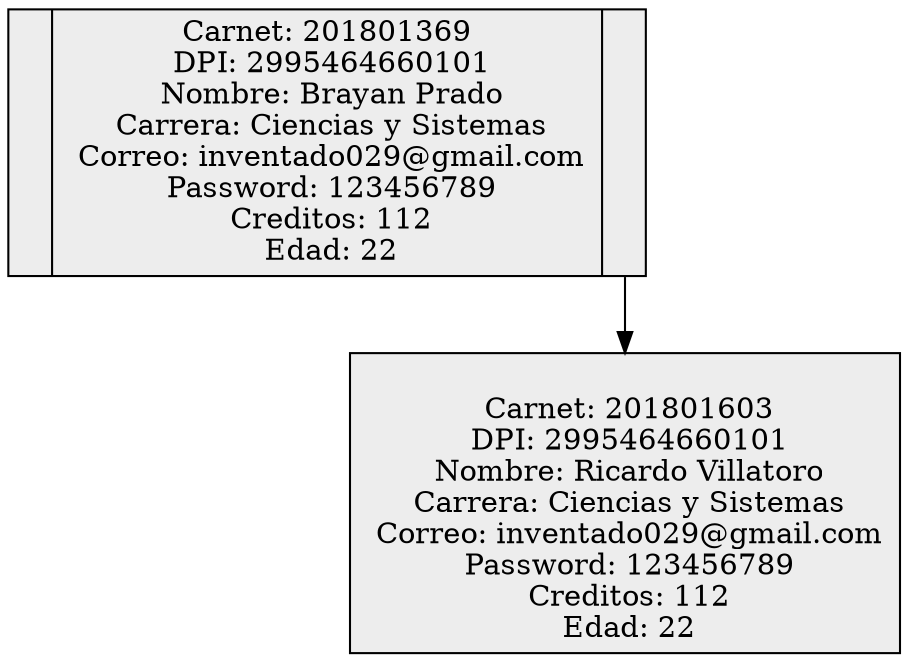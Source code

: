 digraph G { 
rankdir=TB; 
node [shape = record, color=black , style=filled, fillcolor=gray93];
nodo201801369 [ label ="<C0>| Carnet: 201801369\n DPI: 2995464660101\n Nombre: Brayan Prado\n Carrera: Ciencias y Sistemas\n Correo: inventado029@gmail.com\n Password: 123456789\n Creditos: 112\n Edad: 22|<C1>"];
nodo201801603[ label="\n Carnet: 201801603\n DPI: 2995464660101\n Nombre: Ricardo Villatoro\n Carrera: Ciencias y Sistemas\n Correo: inventado029@gmail.com\n Password: 123456789\n Creditos: 112\n Edad: 22"]; 
nodo201801369:C1->nodo201801603
} 
